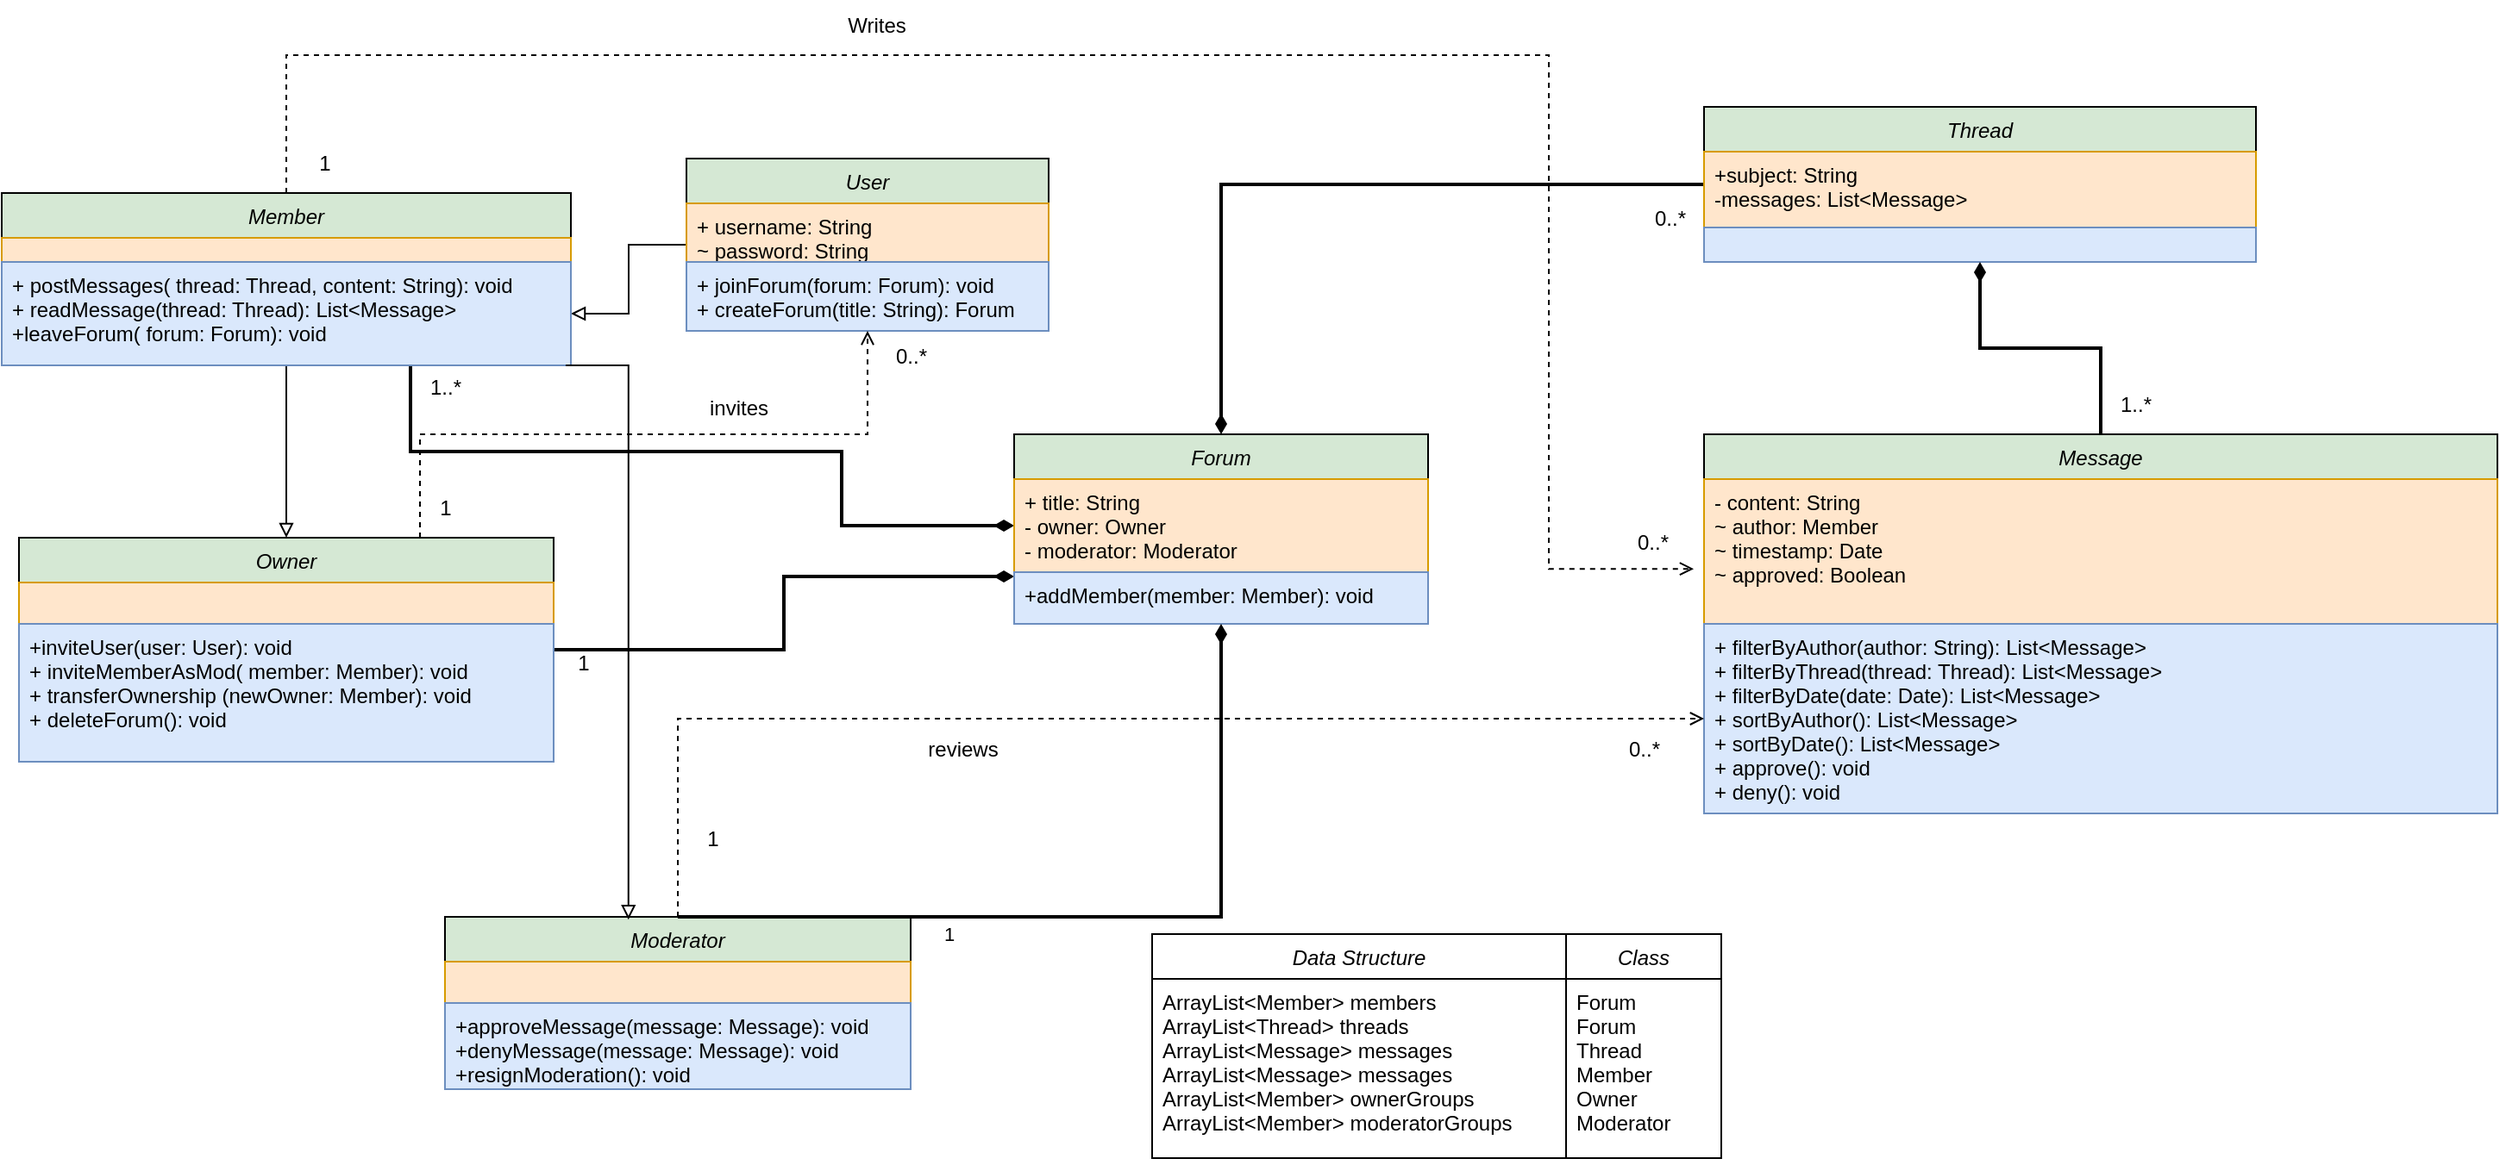 <mxfile version="26.1.0">
  <diagram id="C5RBs43oDa-KdzZeNtuy" name="Page-1">
    <mxGraphModel dx="2190" dy="846" grid="1" gridSize="10" guides="1" tooltips="1" connect="1" arrows="1" fold="1" page="1" pageScale="1" pageWidth="827" pageHeight="1169" math="0" shadow="0">
      <root>
        <mxCell id="WIyWlLk6GJQsqaUBKTNV-0" />
        <mxCell id="WIyWlLk6GJQsqaUBKTNV-1" parent="WIyWlLk6GJQsqaUBKTNV-0" />
        <mxCell id="eetw4AxvQK2jPU-LqSWC-42" value="" style="edgeStyle=orthogonalEdgeStyle;rounded=0;orthogonalLoop=1;jettySize=auto;html=1;endArrow=block;endFill=0;" parent="WIyWlLk6GJQsqaUBKTNV-1" source="zkfFHV4jXpPFQw0GAbJ--0" target="_FdYXbxEXq9eyA3slb0m-12" edge="1">
          <mxGeometry relative="1" as="geometry" />
        </mxCell>
        <mxCell id="zkfFHV4jXpPFQw0GAbJ--0" value="User" style="swimlane;fontStyle=2;align=center;verticalAlign=top;childLayout=stackLayout;horizontal=1;startSize=26;horizontalStack=0;resizeParent=1;resizeLast=0;collapsible=1;marginBottom=0;rounded=0;shadow=0;strokeWidth=1;fillColor=#d5e8d4;strokeColor=default;" parent="WIyWlLk6GJQsqaUBKTNV-1" vertex="1">
          <mxGeometry x="-430" y="120" width="210" height="100" as="geometry">
            <mxRectangle x="230" y="140" width="160" height="26" as="alternateBounds" />
          </mxGeometry>
        </mxCell>
        <mxCell id="zkfFHV4jXpPFQw0GAbJ--1" value="+ username: String&#xa;~ password: String&#xa;" style="text;align=left;verticalAlign=top;spacingLeft=4;spacingRight=4;overflow=hidden;rotatable=0;points=[[0,0.5],[1,0.5]];portConstraint=eastwest;fillColor=#ffe6cc;strokeColor=#d79b00;" parent="zkfFHV4jXpPFQw0GAbJ--0" vertex="1">
          <mxGeometry y="26" width="210" height="34" as="geometry" />
        </mxCell>
        <mxCell id="_FdYXbxEXq9eyA3slb0m-3" value="+ joinForum(forum: Forum): void&#xa;+ createForum(title: String): Forum" style="text;align=left;verticalAlign=top;spacingLeft=4;spacingRight=4;overflow=hidden;rotatable=0;points=[[0,0.5],[1,0.5]];portConstraint=eastwest;fillColor=#dae8fc;strokeColor=#6c8ebf;" parent="zkfFHV4jXpPFQw0GAbJ--0" vertex="1">
          <mxGeometry y="60" width="210" height="40" as="geometry" />
        </mxCell>
        <mxCell id="eetw4AxvQK2jPU-LqSWC-43" style="edgeStyle=orthogonalEdgeStyle;rounded=0;orthogonalLoop=1;jettySize=auto;html=1;entryX=0.5;entryY=0;entryDx=0;entryDy=0;endArrow=block;endFill=0;" parent="WIyWlLk6GJQsqaUBKTNV-1" source="_FdYXbxEXq9eyA3slb0m-10" target="_FdYXbxEXq9eyA3slb0m-13" edge="1">
          <mxGeometry relative="1" as="geometry" />
        </mxCell>
        <mxCell id="eetw4AxvQK2jPU-LqSWC-45" style="edgeStyle=orthogonalEdgeStyle;rounded=0;orthogonalLoop=1;jettySize=auto;html=1;entryX=0;entryY=0.5;entryDx=0;entryDy=0;endArrow=diamondThin;endFill=1;strokeWidth=2;" parent="WIyWlLk6GJQsqaUBKTNV-1" source="_FdYXbxEXq9eyA3slb0m-10" target="_FdYXbxEXq9eyA3slb0m-18" edge="1">
          <mxGeometry relative="1" as="geometry">
            <Array as="points">
              <mxPoint x="-590" y="290" />
              <mxPoint x="-340" y="290" />
              <mxPoint x="-340" y="333" />
            </Array>
          </mxGeometry>
        </mxCell>
        <mxCell id="eetw4AxvQK2jPU-LqSWC-74" style="edgeStyle=orthogonalEdgeStyle;rounded=0;orthogonalLoop=1;jettySize=auto;html=1;entryX=-0.013;entryY=0.62;entryDx=0;entryDy=0;entryPerimeter=0;endArrow=open;endFill=0;dashed=1;" parent="WIyWlLk6GJQsqaUBKTNV-1" source="_FdYXbxEXq9eyA3slb0m-10" target="_FdYXbxEXq9eyA3slb0m-24" edge="1">
          <mxGeometry relative="1" as="geometry">
            <mxPoint x="70" y="350" as="targetPoint" />
            <Array as="points">
              <mxPoint x="-662" y="60" />
              <mxPoint x="70" y="60" />
              <mxPoint x="70" y="358" />
            </Array>
          </mxGeometry>
        </mxCell>
        <mxCell id="_FdYXbxEXq9eyA3slb0m-10" value="Member" style="swimlane;fontStyle=2;align=center;verticalAlign=top;childLayout=stackLayout;horizontal=1;startSize=26;horizontalStack=0;resizeParent=1;resizeLast=0;collapsible=1;marginBottom=0;rounded=0;shadow=0;strokeWidth=1;fillColor=#d5e8d4;strokeColor=default;" parent="WIyWlLk6GJQsqaUBKTNV-1" vertex="1">
          <mxGeometry x="-827" y="140" width="330" height="100" as="geometry">
            <mxRectangle x="230" y="140" width="160" height="26" as="alternateBounds" />
          </mxGeometry>
        </mxCell>
        <mxCell id="_FdYXbxEXq9eyA3slb0m-11" value="" style="text;align=left;verticalAlign=top;spacingLeft=4;spacingRight=4;overflow=hidden;rotatable=0;points=[[0,0.5],[1,0.5]];portConstraint=eastwest;fillColor=#ffe6cc;strokeColor=#d79b00;" parent="_FdYXbxEXq9eyA3slb0m-10" vertex="1">
          <mxGeometry y="26" width="330" height="14" as="geometry" />
        </mxCell>
        <mxCell id="_FdYXbxEXq9eyA3slb0m-12" value="+ postMessages( thread: Thread, content: String): void&#xa;+ readMessage(thread: Thread): List&lt;Message&gt;&#xa;+leaveForum( forum: Forum): void" style="text;align=left;verticalAlign=top;spacingLeft=4;spacingRight=4;overflow=hidden;rotatable=0;points=[[0,0.5],[1,0.5]];portConstraint=eastwest;fillColor=#dae8fc;strokeColor=#6c8ebf;" parent="_FdYXbxEXq9eyA3slb0m-10" vertex="1">
          <mxGeometry y="40" width="330" height="60" as="geometry" />
        </mxCell>
        <mxCell id="eetw4AxvQK2jPU-LqSWC-52" style="edgeStyle=orthogonalEdgeStyle;rounded=0;orthogonalLoop=1;jettySize=auto;html=1;entryX=0;entryY=0.75;entryDx=0;entryDy=0;endArrow=diamondThin;endFill=1;strokeWidth=2;" parent="WIyWlLk6GJQsqaUBKTNV-1" source="_FdYXbxEXq9eyA3slb0m-13" target="_FdYXbxEXq9eyA3slb0m-17" edge="1">
          <mxGeometry relative="1" as="geometry" />
        </mxCell>
        <mxCell id="eetw4AxvQK2jPU-LqSWC-55" style="edgeStyle=orthogonalEdgeStyle;rounded=0;orthogonalLoop=1;jettySize=auto;html=1;entryX=0.5;entryY=1;entryDx=0;entryDy=0;exitX=0.75;exitY=0;exitDx=0;exitDy=0;endArrow=open;endFill=0;dashed=1;" parent="WIyWlLk6GJQsqaUBKTNV-1" source="_FdYXbxEXq9eyA3slb0m-13" target="zkfFHV4jXpPFQw0GAbJ--0" edge="1">
          <mxGeometry relative="1" as="geometry" />
        </mxCell>
        <mxCell id="_FdYXbxEXq9eyA3slb0m-13" value="Owner" style="swimlane;fontStyle=2;align=center;verticalAlign=top;childLayout=stackLayout;horizontal=1;startSize=26;horizontalStack=0;resizeParent=1;resizeLast=0;collapsible=1;marginBottom=0;rounded=0;shadow=0;strokeWidth=1;fillColor=#d5e8d4;strokeColor=default;" parent="WIyWlLk6GJQsqaUBKTNV-1" vertex="1">
          <mxGeometry x="-817" y="340" width="310" height="130" as="geometry">
            <mxRectangle x="230" y="140" width="160" height="26" as="alternateBounds" />
          </mxGeometry>
        </mxCell>
        <mxCell id="_FdYXbxEXq9eyA3slb0m-14" value="" style="text;align=left;verticalAlign=top;spacingLeft=4;spacingRight=4;overflow=hidden;rotatable=0;points=[[0,0.5],[1,0.5]];portConstraint=eastwest;fillColor=#ffe6cc;strokeColor=#d79b00;" parent="_FdYXbxEXq9eyA3slb0m-13" vertex="1">
          <mxGeometry y="26" width="310" height="24" as="geometry" />
        </mxCell>
        <mxCell id="_FdYXbxEXq9eyA3slb0m-15" value="+inviteUser(user: User): void&#xa;+ inviteMemberAsMod( member: Member): void&#xa;+ transferOwnership (newOwner: Member): void&#xa;+ deleteForum(): void" style="text;align=left;verticalAlign=top;spacingLeft=4;spacingRight=4;overflow=hidden;rotatable=0;points=[[0,0.5],[1,0.5]];portConstraint=eastwest;fillColor=#dae8fc;strokeColor=#6c8ebf;" parent="_FdYXbxEXq9eyA3slb0m-13" vertex="1">
          <mxGeometry y="50" width="310" height="80" as="geometry" />
        </mxCell>
        <mxCell id="_FdYXbxEXq9eyA3slb0m-17" value="Forum" style="swimlane;fontStyle=2;align=center;verticalAlign=top;childLayout=stackLayout;horizontal=1;startSize=26;horizontalStack=0;resizeParent=1;resizeLast=0;collapsible=1;marginBottom=0;rounded=0;shadow=0;strokeWidth=1;fillColor=#d5e8d4;strokeColor=default;" parent="WIyWlLk6GJQsqaUBKTNV-1" vertex="1">
          <mxGeometry x="-240" y="280" width="240" height="110" as="geometry">
            <mxRectangle x="230" y="140" width="160" height="26" as="alternateBounds" />
          </mxGeometry>
        </mxCell>
        <mxCell id="_FdYXbxEXq9eyA3slb0m-18" value="+ title: String&#xa;- owner: Owner&#xa;- moderator: Moderator" style="text;align=left;verticalAlign=top;spacingLeft=4;spacingRight=4;overflow=hidden;rotatable=0;points=[[0,0.5],[1,0.5]];portConstraint=eastwest;fillColor=#ffe6cc;strokeColor=#d79b00;" parent="_FdYXbxEXq9eyA3slb0m-17" vertex="1">
          <mxGeometry y="26" width="240" height="54" as="geometry" />
        </mxCell>
        <mxCell id="_FdYXbxEXq9eyA3slb0m-19" value="+addMember(member: Member): void&#xa;" style="text;align=left;verticalAlign=top;spacingLeft=4;spacingRight=4;overflow=hidden;rotatable=0;points=[[0,0.5],[1,0.5]];portConstraint=eastwest;fillColor=#dae8fc;strokeColor=#6c8ebf;" parent="_FdYXbxEXq9eyA3slb0m-17" vertex="1">
          <mxGeometry y="80" width="240" height="30" as="geometry" />
        </mxCell>
        <mxCell id="eetw4AxvQK2jPU-LqSWC-37" style="edgeStyle=orthogonalEdgeStyle;rounded=0;orthogonalLoop=1;jettySize=auto;html=1;entryX=0.5;entryY=0;entryDx=0;entryDy=0;endArrow=diamondThin;endFill=1;strokeWidth=2;" parent="WIyWlLk6GJQsqaUBKTNV-1" source="_FdYXbxEXq9eyA3slb0m-20" target="_FdYXbxEXq9eyA3slb0m-17" edge="1">
          <mxGeometry relative="1" as="geometry" />
        </mxCell>
        <mxCell id="_FdYXbxEXq9eyA3slb0m-20" value="Thread" style="swimlane;fontStyle=2;align=center;verticalAlign=top;childLayout=stackLayout;horizontal=1;startSize=26;horizontalStack=0;resizeParent=1;resizeLast=0;collapsible=1;marginBottom=0;rounded=0;shadow=0;strokeWidth=1;fillColor=#d5e8d4;strokeColor=default;" parent="WIyWlLk6GJQsqaUBKTNV-1" vertex="1">
          <mxGeometry x="160" y="90" width="320" height="90" as="geometry">
            <mxRectangle x="230" y="140" width="160" height="26" as="alternateBounds" />
          </mxGeometry>
        </mxCell>
        <mxCell id="_FdYXbxEXq9eyA3slb0m-21" value="+subject: String&#xa;-messages: List&lt;Message&gt;" style="text;align=left;verticalAlign=top;spacingLeft=4;spacingRight=4;overflow=hidden;rotatable=0;points=[[0,0.5],[1,0.5]];portConstraint=eastwest;fillColor=#ffe6cc;strokeColor=#d79b00;" parent="_FdYXbxEXq9eyA3slb0m-20" vertex="1">
          <mxGeometry y="26" width="320" height="44" as="geometry" />
        </mxCell>
        <mxCell id="_FdYXbxEXq9eyA3slb0m-22" value="" style="text;align=left;verticalAlign=top;spacingLeft=4;spacingRight=4;overflow=hidden;rotatable=0;points=[[0,0.5],[1,0.5]];portConstraint=eastwest;fillColor=#dae8fc;strokeColor=#6c8ebf;" parent="_FdYXbxEXq9eyA3slb0m-20" vertex="1">
          <mxGeometry y="70" width="320" height="20" as="geometry" />
        </mxCell>
        <mxCell id="eetw4AxvQK2jPU-LqSWC-36" style="edgeStyle=orthogonalEdgeStyle;rounded=0;orthogonalLoop=1;jettySize=auto;html=1;entryX=0.5;entryY=1;entryDx=0;entryDy=0;endArrow=diamondThin;endFill=1;strokeWidth=2;" parent="WIyWlLk6GJQsqaUBKTNV-1" source="_FdYXbxEXq9eyA3slb0m-23" target="_FdYXbxEXq9eyA3slb0m-20" edge="1">
          <mxGeometry relative="1" as="geometry" />
        </mxCell>
        <mxCell id="_FdYXbxEXq9eyA3slb0m-23" value="Message" style="swimlane;fontStyle=2;align=center;verticalAlign=top;childLayout=stackLayout;horizontal=1;startSize=26;horizontalStack=0;resizeParent=1;resizeLast=0;collapsible=1;marginBottom=0;rounded=0;shadow=0;strokeWidth=1;fillColor=#d5e8d4;strokeColor=default;" parent="WIyWlLk6GJQsqaUBKTNV-1" vertex="1">
          <mxGeometry x="160" y="280" width="460" height="220" as="geometry">
            <mxRectangle x="230" y="140" width="160" height="26" as="alternateBounds" />
          </mxGeometry>
        </mxCell>
        <mxCell id="_FdYXbxEXq9eyA3slb0m-24" value="- content: String&#xa;~ author: Member&#xa;~ timestamp: Date&#xa;~ approved: Boolean" style="text;align=left;verticalAlign=top;spacingLeft=4;spacingRight=4;overflow=hidden;rotatable=0;points=[[0,0.5],[1,0.5]];portConstraint=eastwest;fillColor=#ffe6cc;strokeColor=#d79b00;" parent="_FdYXbxEXq9eyA3slb0m-23" vertex="1">
          <mxGeometry y="26" width="460" height="84" as="geometry" />
        </mxCell>
        <mxCell id="_FdYXbxEXq9eyA3slb0m-25" value="+ filterByAuthor(author: String): List&lt;Message&gt;&#xa;+ filterByThread(thread: Thread): List&lt;Message&gt;&#xa;+ filterByDate(date: Date): List&lt;Message&gt;&#xa;+ sortByAuthor(): List&lt;Message&gt;&#xa;+ sortByDate(): List&lt;Message&gt;&#xa;+ approve(): void&#xa;+ deny(): void" style="text;align=left;verticalAlign=top;spacingLeft=4;spacingRight=4;overflow=hidden;rotatable=0;points=[[0,0.5],[1,0.5]];portConstraint=eastwest;fillColor=#dae8fc;strokeColor=#6c8ebf;" parent="_FdYXbxEXq9eyA3slb0m-23" vertex="1">
          <mxGeometry y="110" width="460" height="110" as="geometry" />
        </mxCell>
        <mxCell id="eetw4AxvQK2jPU-LqSWC-2" style="edgeStyle=orthogonalEdgeStyle;rounded=0;orthogonalLoop=1;jettySize=auto;html=1;exitX=1;exitY=0.5;exitDx=0;exitDy=0;entryX=0.017;entryY=0.034;entryDx=0;entryDy=0;entryPerimeter=0;strokeColor=none;" parent="WIyWlLk6GJQsqaUBKTNV-1" source="_FdYXbxEXq9eyA3slb0m-17" target="_FdYXbxEXq9eyA3slb0m-3" edge="1">
          <mxGeometry relative="1" as="geometry" />
        </mxCell>
        <mxCell id="eetw4AxvQK2jPU-LqSWC-24" style="edgeStyle=orthogonalEdgeStyle;rounded=0;orthogonalLoop=1;jettySize=auto;html=1;entryX=0;entryY=0.5;entryDx=0;entryDy=0;endArrow=open;startFill=0;dashed=1;endFill=0;" parent="WIyWlLk6GJQsqaUBKTNV-1" source="eetw4AxvQK2jPU-LqSWC-7" target="_FdYXbxEXq9eyA3slb0m-25" edge="1">
          <mxGeometry relative="1" as="geometry" />
        </mxCell>
        <mxCell id="eetw4AxvQK2jPU-LqSWC-7" value="Moderator" style="swimlane;fontStyle=2;align=center;verticalAlign=top;childLayout=stackLayout;horizontal=1;startSize=26;horizontalStack=0;resizeParent=1;resizeLast=0;collapsible=1;marginBottom=0;rounded=0;shadow=0;strokeWidth=1;fillColor=#d5e8d4;strokeColor=default;" parent="WIyWlLk6GJQsqaUBKTNV-1" vertex="1">
          <mxGeometry x="-570" y="560" width="270" height="100" as="geometry">
            <mxRectangle x="230" y="140" width="160" height="26" as="alternateBounds" />
          </mxGeometry>
        </mxCell>
        <mxCell id="eetw4AxvQK2jPU-LqSWC-8" value="" style="text;align=left;verticalAlign=top;spacingLeft=4;spacingRight=4;overflow=hidden;rotatable=0;points=[[0,0.5],[1,0.5]];portConstraint=eastwest;fillColor=#ffe6cc;strokeColor=#d79b00;" parent="eetw4AxvQK2jPU-LqSWC-7" vertex="1">
          <mxGeometry y="26" width="270" height="24" as="geometry" />
        </mxCell>
        <mxCell id="eetw4AxvQK2jPU-LqSWC-9" value="+approveMessage(message: Message): void&#xa;+denyMessage(message: Message): void&#xa;+resignModeration(): void" style="text;align=left;verticalAlign=top;spacingLeft=4;spacingRight=4;overflow=hidden;rotatable=0;points=[[0,0.5],[1,0.5]];portConstraint=eastwest;fillColor=#dae8fc;strokeColor=#6c8ebf;" parent="eetw4AxvQK2jPU-LqSWC-7" vertex="1">
          <mxGeometry y="50" width="270" height="50" as="geometry" />
        </mxCell>
        <mxCell id="LwHFmRz-ipicCK1tgc7y-1" value="Data Structure" style="swimlane;fontStyle=2;align=center;verticalAlign=top;childLayout=stackLayout;horizontal=1;startSize=26;horizontalStack=0;resizeParent=1;resizeLast=0;collapsible=1;marginBottom=0;rounded=0;shadow=0;strokeWidth=1;" parent="WIyWlLk6GJQsqaUBKTNV-1" vertex="1">
          <mxGeometry x="-160" y="570" width="240" height="130" as="geometry">
            <mxRectangle x="230" y="140" width="160" height="26" as="alternateBounds" />
          </mxGeometry>
        </mxCell>
        <mxCell id="LwHFmRz-ipicCK1tgc7y-2" value="ArrayList&lt;Member&gt; members&#x9;&#xa;ArrayList&lt;Thread&gt; threads&#x9;&#xa;ArrayList&lt;Message&gt; messages&#x9;&#xa;ArrayList&lt;Message&gt; messages&#xa;ArrayList&lt;Member&gt; ownerGroups &#xa;ArrayList&lt;Member&gt; moderatorGroups" style="text;align=left;verticalAlign=top;spacingLeft=4;spacingRight=4;overflow=hidden;rotatable=0;points=[[0,0.5],[1,0.5]];portConstraint=eastwest;" parent="LwHFmRz-ipicCK1tgc7y-1" vertex="1">
          <mxGeometry y="26" width="240" height="104" as="geometry" />
        </mxCell>
        <mxCell id="LwHFmRz-ipicCK1tgc7y-4" value="Class" style="swimlane;fontStyle=2;align=center;verticalAlign=top;childLayout=stackLayout;horizontal=1;startSize=26;horizontalStack=0;resizeParent=1;resizeLast=0;collapsible=1;marginBottom=0;rounded=0;shadow=0;strokeWidth=1;" parent="WIyWlLk6GJQsqaUBKTNV-1" vertex="1">
          <mxGeometry x="80" y="570" width="90" height="130" as="geometry">
            <mxRectangle x="230" y="140" width="160" height="26" as="alternateBounds" />
          </mxGeometry>
        </mxCell>
        <mxCell id="LwHFmRz-ipicCK1tgc7y-5" value="Forum&#xa;Forum&#xa;Thread&#xa;Member&#xa;Owner&#xa;Moderator" style="text;align=left;verticalAlign=top;spacingLeft=4;spacingRight=4;overflow=hidden;rotatable=0;points=[[0,0.5],[1,0.5]];portConstraint=eastwest;" parent="LwHFmRz-ipicCK1tgc7y-4" vertex="1">
          <mxGeometry y="26" width="90" height="104" as="geometry" />
        </mxCell>
        <mxCell id="eetw4AxvQK2jPU-LqSWC-44" style="edgeStyle=orthogonalEdgeStyle;rounded=0;orthogonalLoop=1;jettySize=auto;html=1;entryX=0.394;entryY=-0.067;entryDx=0;entryDy=0;entryPerimeter=0;endArrow=block;endFill=0;" parent="WIyWlLk6GJQsqaUBKTNV-1" edge="1">
          <mxGeometry relative="1" as="geometry">
            <mxPoint x="-500" y="240" as="sourcePoint" />
            <mxPoint x="-463.62" y="561.65" as="targetPoint" />
            <Array as="points">
              <mxPoint x="-497" y="240" />
              <mxPoint x="-464" y="240" />
            </Array>
          </mxGeometry>
        </mxCell>
        <mxCell id="eetw4AxvQK2jPU-LqSWC-48" style="edgeStyle=orthogonalEdgeStyle;rounded=0;orthogonalLoop=1;jettySize=auto;html=1;entryX=0.5;entryY=1;entryDx=0;entryDy=0;endArrow=diamondThin;endFill=1;strokeWidth=2;" parent="WIyWlLk6GJQsqaUBKTNV-1" target="_FdYXbxEXq9eyA3slb0m-17" edge="1">
          <mxGeometry relative="1" as="geometry">
            <mxPoint x="-435" y="560" as="sourcePoint" />
            <Array as="points">
              <mxPoint x="-435" y="560" />
              <mxPoint x="-120" y="560" />
            </Array>
          </mxGeometry>
        </mxCell>
        <mxCell id="eetw4AxvQK2jPU-LqSWC-65" value="1" style="edgeLabel;html=1;align=center;verticalAlign=middle;resizable=0;points=[];" parent="eetw4AxvQK2jPU-LqSWC-48" vertex="1" connectable="0">
          <mxGeometry x="-0.354" y="-10" relative="1" as="geometry">
            <mxPoint as="offset" />
          </mxGeometry>
        </mxCell>
        <mxCell id="eetw4AxvQK2jPU-LqSWC-56" value="1" style="text;html=1;align=center;verticalAlign=middle;resizable=0;points=[];autosize=1;strokeColor=none;fillColor=none;" parent="WIyWlLk6GJQsqaUBKTNV-1" vertex="1">
          <mxGeometry x="-505" y="398" width="30" height="30" as="geometry" />
        </mxCell>
        <mxCell id="eetw4AxvQK2jPU-LqSWC-57" value="1..*" style="text;html=1;align=center;verticalAlign=middle;resizable=0;points=[];autosize=1;strokeColor=none;fillColor=none;" parent="WIyWlLk6GJQsqaUBKTNV-1" vertex="1">
          <mxGeometry x="-590" y="238" width="40" height="30" as="geometry" />
        </mxCell>
        <mxCell id="eetw4AxvQK2jPU-LqSWC-59" value="1" style="text;html=1;align=center;verticalAlign=middle;resizable=0;points=[];autosize=1;strokeColor=none;fillColor=none;" parent="WIyWlLk6GJQsqaUBKTNV-1" vertex="1">
          <mxGeometry x="-585" y="308" width="30" height="30" as="geometry" />
        </mxCell>
        <mxCell id="eetw4AxvQK2jPU-LqSWC-60" value="0..*" style="text;html=1;align=center;verticalAlign=middle;resizable=0;points=[];autosize=1;strokeColor=none;fillColor=none;" parent="WIyWlLk6GJQsqaUBKTNV-1" vertex="1">
          <mxGeometry x="-320" y="220" width="40" height="30" as="geometry" />
        </mxCell>
        <mxCell id="eetw4AxvQK2jPU-LqSWC-61" value="0..*" style="text;html=1;align=center;verticalAlign=middle;resizable=0;points=[];autosize=1;strokeColor=none;fillColor=none;" parent="WIyWlLk6GJQsqaUBKTNV-1" vertex="1">
          <mxGeometry x="120" y="140" width="40" height="30" as="geometry" />
        </mxCell>
        <mxCell id="eetw4AxvQK2jPU-LqSWC-62" value="invites" style="text;html=1;align=center;verticalAlign=middle;resizable=0;points=[];autosize=1;strokeColor=none;fillColor=none;" parent="WIyWlLk6GJQsqaUBKTNV-1" vertex="1">
          <mxGeometry x="-430" y="250" width="60" height="30" as="geometry" />
        </mxCell>
        <mxCell id="eetw4AxvQK2jPU-LqSWC-64" value="reviews" style="text;html=1;align=center;verticalAlign=middle;resizable=0;points=[];autosize=1;strokeColor=none;fillColor=none;" parent="WIyWlLk6GJQsqaUBKTNV-1" vertex="1">
          <mxGeometry x="-300" y="448" width="60" height="30" as="geometry" />
        </mxCell>
        <mxCell id="eetw4AxvQK2jPU-LqSWC-68" value="1" style="text;html=1;align=center;verticalAlign=middle;resizable=0;points=[];autosize=1;strokeColor=none;fillColor=none;" parent="WIyWlLk6GJQsqaUBKTNV-1" vertex="1">
          <mxGeometry x="-430" y="500" width="30" height="30" as="geometry" />
        </mxCell>
        <mxCell id="eetw4AxvQK2jPU-LqSWC-69" value="0..*" style="text;html=1;align=center;verticalAlign=middle;resizable=0;points=[];autosize=1;strokeColor=none;fillColor=none;" parent="WIyWlLk6GJQsqaUBKTNV-1" vertex="1">
          <mxGeometry x="105" y="448" width="40" height="30" as="geometry" />
        </mxCell>
        <mxCell id="eetw4AxvQK2jPU-LqSWC-70" value="1..*" style="text;html=1;align=center;verticalAlign=middle;resizable=0;points=[];autosize=1;strokeColor=none;fillColor=none;" parent="WIyWlLk6GJQsqaUBKTNV-1" vertex="1">
          <mxGeometry x="390" y="248" width="40" height="30" as="geometry" />
        </mxCell>
        <mxCell id="eetw4AxvQK2jPU-LqSWC-75" value="Writes" style="text;html=1;align=center;verticalAlign=middle;resizable=0;points=[];autosize=1;strokeColor=none;fillColor=none;" parent="WIyWlLk6GJQsqaUBKTNV-1" vertex="1">
          <mxGeometry x="-350" y="28" width="60" height="30" as="geometry" />
        </mxCell>
        <mxCell id="9eRgLyQfSGb7FXSFZ5hL-0" value="1" style="text;html=1;align=center;verticalAlign=middle;resizable=0;points=[];autosize=1;strokeColor=none;fillColor=none;" vertex="1" parent="WIyWlLk6GJQsqaUBKTNV-1">
          <mxGeometry x="-655" y="108" width="30" height="30" as="geometry" />
        </mxCell>
        <mxCell id="9eRgLyQfSGb7FXSFZ5hL-1" value="0..*" style="text;html=1;align=center;verticalAlign=middle;resizable=0;points=[];autosize=1;strokeColor=none;fillColor=none;" vertex="1" parent="WIyWlLk6GJQsqaUBKTNV-1">
          <mxGeometry x="110" y="328" width="40" height="30" as="geometry" />
        </mxCell>
      </root>
    </mxGraphModel>
  </diagram>
</mxfile>
